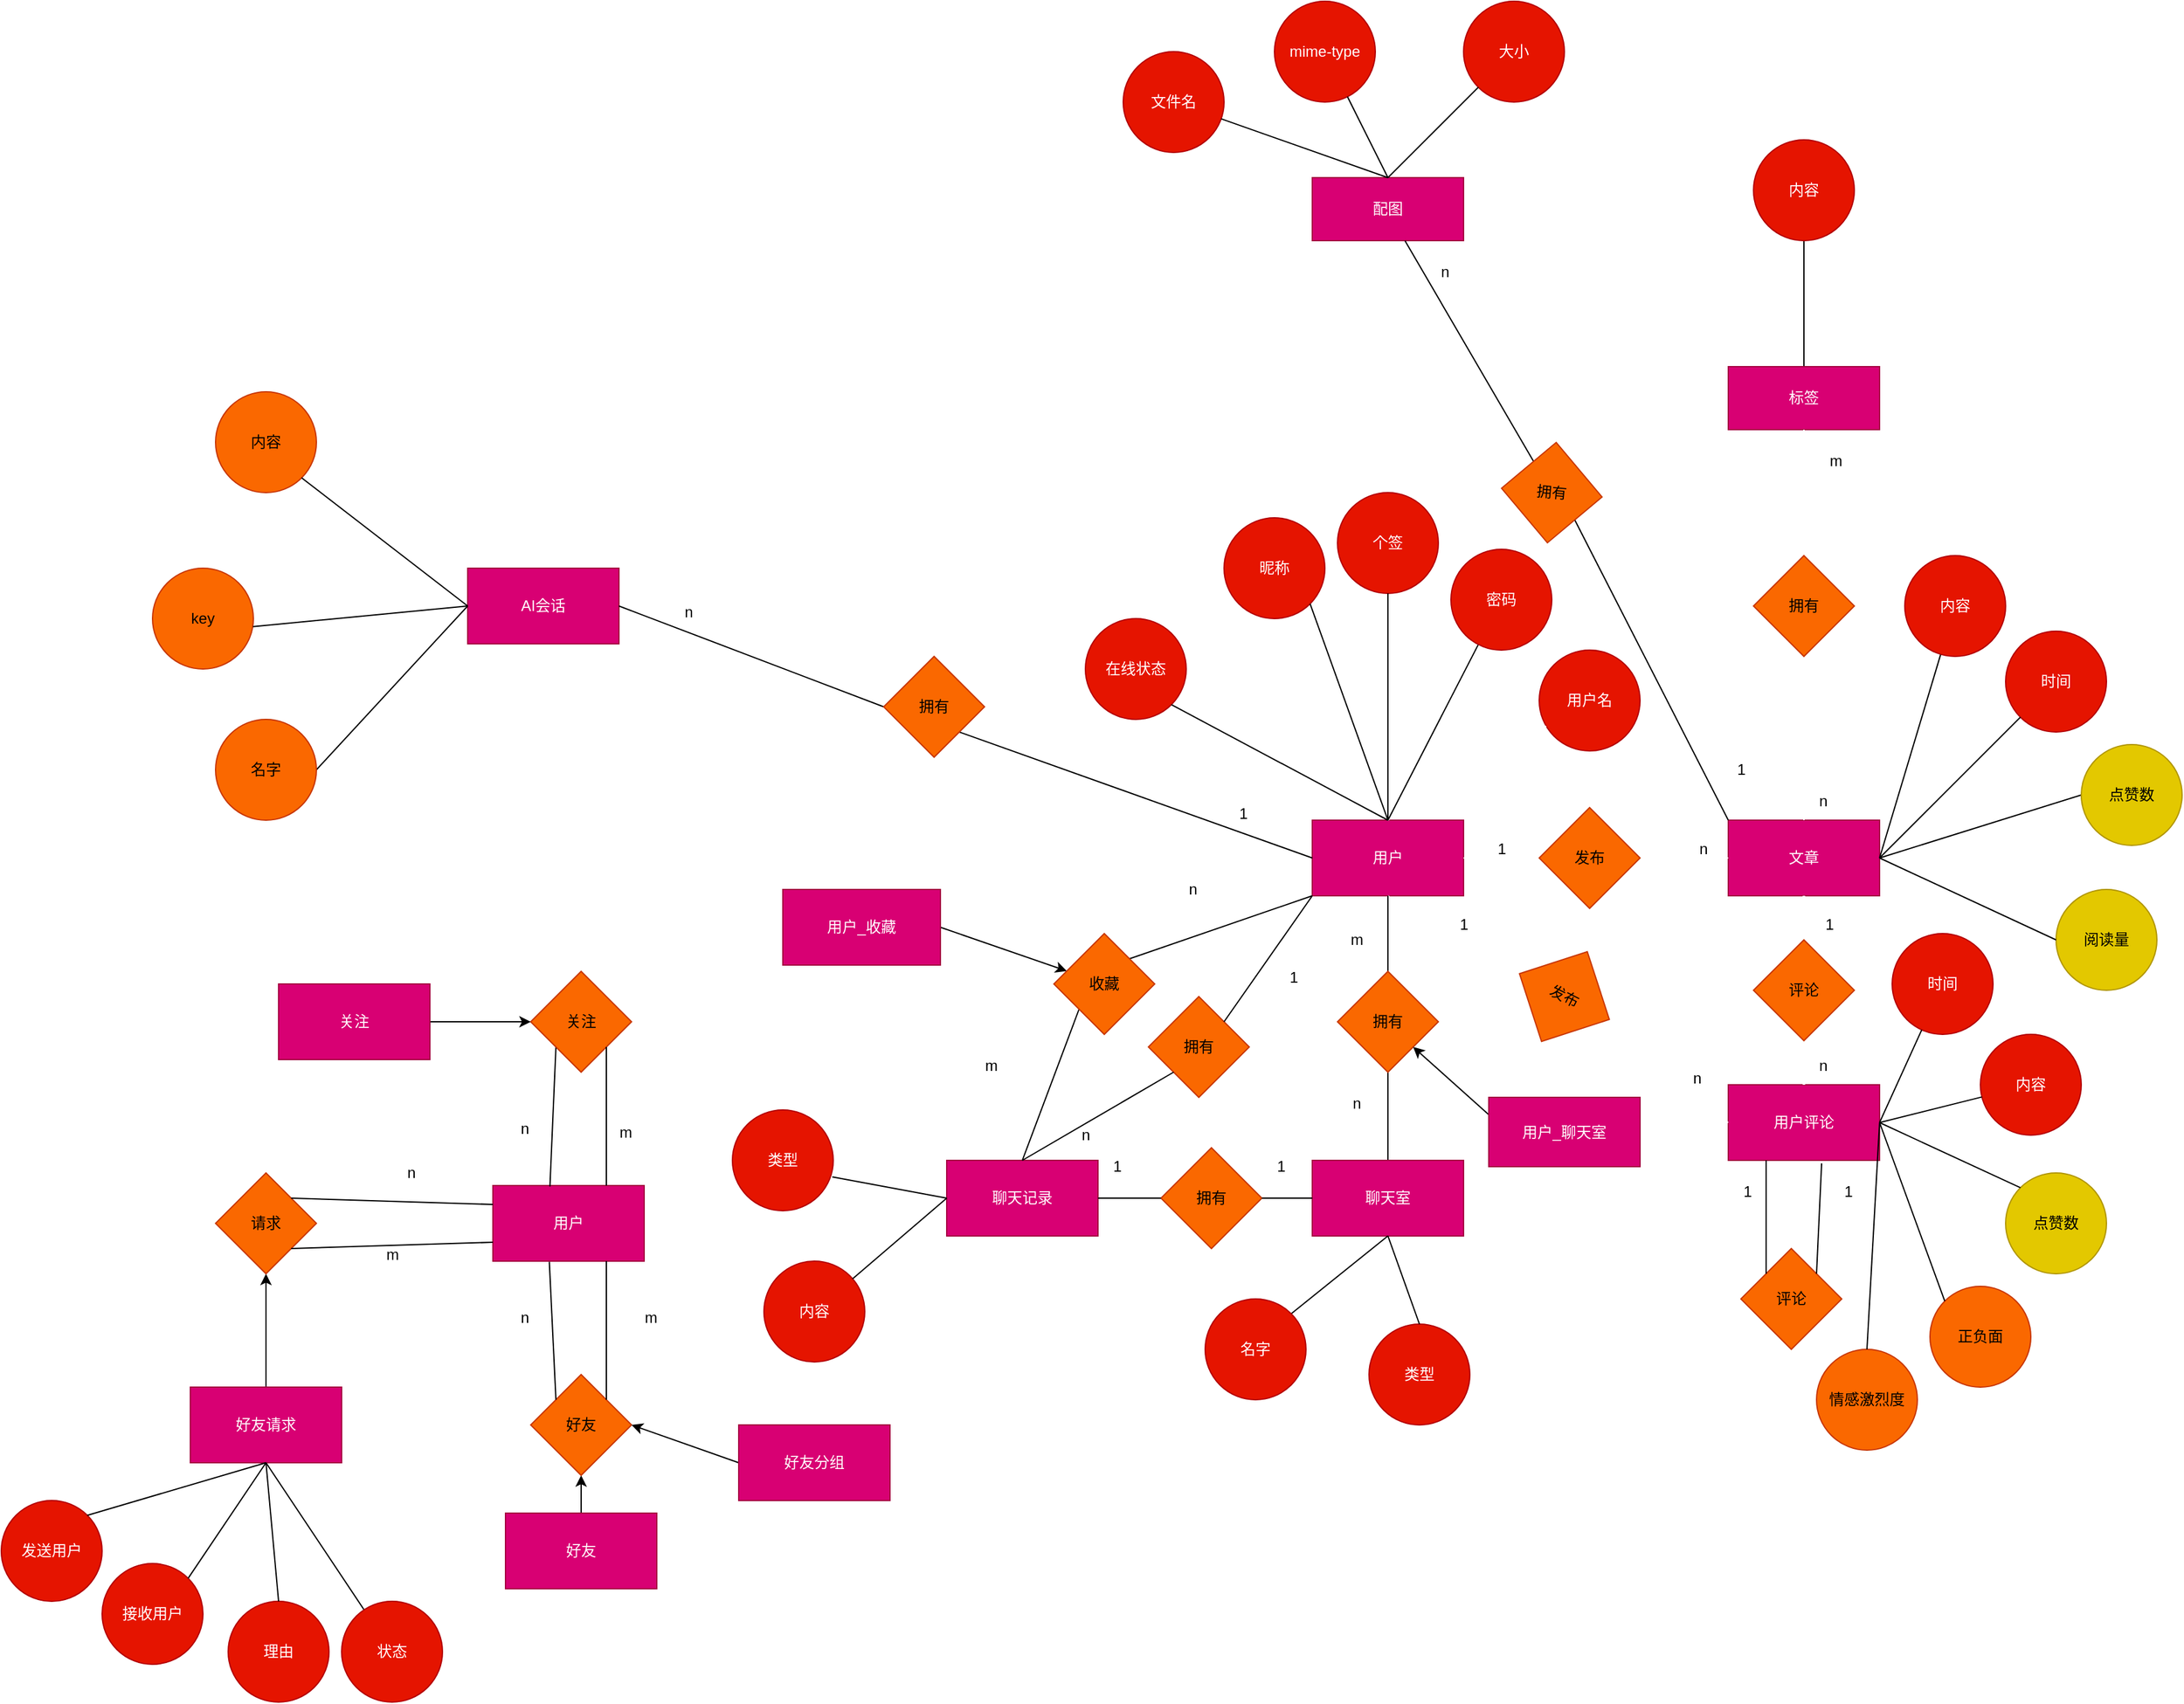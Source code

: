 <mxfile>
    <diagram id="R2lEEEUBdFMjLlhIrx00" name="Page-1">
        <mxGraphModel dx="3096" dy="2336" grid="1" gridSize="10" guides="1" tooltips="1" connect="1" arrows="0" fold="1" page="1" pageScale="1" pageWidth="850" pageHeight="1100" background="none" math="0" shadow="0" extFonts="Permanent Marker^https://fonts.googleapis.com/css?family=Permanent+Marker">
            <root>
                <mxCell id="0"/>
                <mxCell id="1" parent="0"/>
                <mxCell id="DeaLxXlCog-NYYRVNvKE-16" value="用户" style="rounded=0;whiteSpace=wrap;html=1;fillColor=#d80073;fontColor=#ffffff;strokeColor=#A50040;" parent="1" vertex="1">
                    <mxGeometry x="140" y="170" width="120" height="60" as="geometry"/>
                </mxCell>
                <mxCell id="DeaLxXlCog-NYYRVNvKE-17" value="文章" style="rounded=0;whiteSpace=wrap;html=1;fillColor=#d80073;fontColor=#ffffff;strokeColor=#A50040;" parent="1" vertex="1">
                    <mxGeometry x="470" y="170" width="120" height="60" as="geometry"/>
                </mxCell>
                <mxCell id="DeaLxXlCog-NYYRVNvKE-18" value="用户评论" style="rounded=0;whiteSpace=wrap;html=1;fillColor=#d80073;fontColor=#ffffff;strokeColor=#A50040;" parent="1" vertex="1">
                    <mxGeometry x="470" y="380" width="120" height="60" as="geometry"/>
                </mxCell>
                <mxCell id="DeaLxXlCog-NYYRVNvKE-57" value="" style="edgeStyle=orthogonalEdgeStyle;rounded=0;orthogonalLoop=1;jettySize=auto;html=1;endArrow=none;endFill=0;" parent="1" source="DeaLxXlCog-NYYRVNvKE-19" target="DeaLxXlCog-NYYRVNvKE-56" edge="1">
                    <mxGeometry relative="1" as="geometry"/>
                </mxCell>
                <mxCell id="DeaLxXlCog-NYYRVNvKE-19" value="标签" style="rounded=0;whiteSpace=wrap;html=1;fillColor=#d80073;fontColor=#ffffff;strokeColor=#A50040;" parent="1" vertex="1">
                    <mxGeometry x="470" y="-190" width="120" height="50" as="geometry"/>
                </mxCell>
                <mxCell id="DeaLxXlCog-NYYRVNvKE-20" value="" style="endArrow=none;html=1;rounded=0;exitX=1;exitY=0.5;exitDx=0;exitDy=0;strokeColor=#FFFFFF;entryX=0;entryY=0.5;entryDx=0;entryDy=0;fillColor=#f5f5f5;" parent="1" source="DeaLxXlCog-NYYRVNvKE-16" target="DeaLxXlCog-NYYRVNvKE-17" edge="1">
                    <mxGeometry width="50" height="50" relative="1" as="geometry">
                        <mxPoint x="400" y="240" as="sourcePoint"/>
                        <mxPoint x="460" y="200" as="targetPoint"/>
                    </mxGeometry>
                </mxCell>
                <mxCell id="DeaLxXlCog-NYYRVNvKE-21" value="发布" style="rhombus;whiteSpace=wrap;html=1;fillColor=#fa6800;strokeColor=#C73500;fontColor=#000000;" parent="1" vertex="1">
                    <mxGeometry x="320" y="160" width="80" height="80" as="geometry"/>
                </mxCell>
                <mxCell id="DeaLxXlCog-NYYRVNvKE-22" value="" style="endArrow=none;html=1;rounded=0;entryX=0;entryY=0.5;entryDx=0;entryDy=0;exitX=0.5;exitY=1;exitDx=0;exitDy=0;fillColor=#f5f5f5;strokeColor=#FFFFFF;" parent="1" source="DeaLxXlCog-NYYRVNvKE-16" target="DeaLxXlCog-NYYRVNvKE-18" edge="1">
                    <mxGeometry width="50" height="50" relative="1" as="geometry">
                        <mxPoint x="210" y="240" as="sourcePoint"/>
                        <mxPoint x="450" y="190" as="targetPoint"/>
                        <Array as="points"/>
                    </mxGeometry>
                </mxCell>
                <mxCell id="DeaLxXlCog-NYYRVNvKE-23" value="发布" style="rhombus;whiteSpace=wrap;html=1;direction=south;rotation=27;fillColor=#fa6800;fontColor=#000000;strokeColor=#C73500;" parent="1" vertex="1">
                    <mxGeometry x="300" y="270" width="80" height="80" as="geometry"/>
                </mxCell>
                <mxCell id="DeaLxXlCog-NYYRVNvKE-24" value="" style="endArrow=none;html=1;strokeWidth=2;rounded=0;entryX=0.5;entryY=1;entryDx=0;entryDy=0;exitX=0.5;exitY=0;exitDx=0;exitDy=0;fillColor=#6a00ff;strokeColor=#FFFFFF;" parent="1" source="DeaLxXlCog-NYYRVNvKE-26" target="DeaLxXlCog-NYYRVNvKE-17" edge="1">
                    <mxGeometry width="50" height="50" relative="1" as="geometry">
                        <mxPoint x="400" y="240" as="sourcePoint"/>
                        <mxPoint x="450" y="190" as="targetPoint"/>
                    </mxGeometry>
                </mxCell>
                <mxCell id="DeaLxXlCog-NYYRVNvKE-25" value="" style="endArrow=none;html=1;strokeWidth=2;rounded=0;entryX=0.5;entryY=1;entryDx=0;entryDy=0;exitX=0.5;exitY=0;exitDx=0;exitDy=0;fillColor=#6a00ff;strokeColor=#FFFFFF;" parent="1" source="DeaLxXlCog-NYYRVNvKE-18" target="DeaLxXlCog-NYYRVNvKE-26" edge="1">
                    <mxGeometry width="50" height="50" relative="1" as="geometry">
                        <mxPoint x="530" y="370" as="sourcePoint"/>
                        <mxPoint x="530" y="230" as="targetPoint"/>
                    </mxGeometry>
                </mxCell>
                <mxCell id="DeaLxXlCog-NYYRVNvKE-26" value="评论" style="rhombus;whiteSpace=wrap;html=1;fillColor=#fa6800;fontColor=#000000;strokeColor=#C73500;" parent="1" vertex="1">
                    <mxGeometry x="490" y="265" width="80" height="80" as="geometry"/>
                </mxCell>
                <mxCell id="DeaLxXlCog-NYYRVNvKE-27" value="" style="endArrow=none;html=1;rounded=0;entryX=0.5;entryY=1;entryDx=0;entryDy=0;exitX=0.5;exitY=0;exitDx=0;exitDy=0;fillColor=#6a00ff;strokeColor=#FFFFFF;startArrow=none;" parent="1" source="DeaLxXlCog-NYYRVNvKE-29" target="DeaLxXlCog-NYYRVNvKE-19" edge="1">
                    <mxGeometry width="50" height="50" relative="1" as="geometry">
                        <mxPoint x="400" y="240" as="sourcePoint"/>
                        <mxPoint x="450" y="190" as="targetPoint"/>
                    </mxGeometry>
                </mxCell>
                <mxCell id="DeaLxXlCog-NYYRVNvKE-30" value="用户名" style="ellipse;whiteSpace=wrap;html=1;rounded=0;fillColor=#e51400;fontColor=#ffffff;strokeColor=#B20000;" parent="1" vertex="1">
                    <mxGeometry x="320" y="35" width="80" height="80" as="geometry"/>
                </mxCell>
                <mxCell id="DeaLxXlCog-NYYRVNvKE-34" value="" style="endArrow=none;html=1;rounded=0;fillColor=#b1ddf0;strokeColor=#FFFFFF;exitX=0.5;exitY=0;exitDx=0;exitDy=0;" parent="1" source="DeaLxXlCog-NYYRVNvKE-16" target="DeaLxXlCog-NYYRVNvKE-30" edge="1">
                    <mxGeometry width="50" height="50" relative="1" as="geometry">
                        <mxPoint x="400" y="210" as="sourcePoint"/>
                        <mxPoint x="450" y="160" as="targetPoint"/>
                    </mxGeometry>
                </mxCell>
                <mxCell id="DeaLxXlCog-NYYRVNvKE-35" value="" style="endArrow=none;html=1;rounded=0;" parent="1" target="DeaLxXlCog-NYYRVNvKE-36" edge="1">
                    <mxGeometry width="50" height="50" relative="1" as="geometry">
                        <mxPoint x="200" y="170" as="sourcePoint"/>
                        <mxPoint x="50" y="180" as="targetPoint"/>
                    </mxGeometry>
                </mxCell>
                <mxCell id="DeaLxXlCog-NYYRVNvKE-36" value="密码" style="ellipse;whiteSpace=wrap;html=1;fillColor=#e51400;fontColor=#ffffff;strokeColor=#B20000;" parent="1" vertex="1">
                    <mxGeometry x="250" y="-45" width="80" height="80" as="geometry"/>
                </mxCell>
                <mxCell id="DeaLxXlCog-NYYRVNvKE-37" value="1" style="text;html=1;align=center;verticalAlign=middle;resizable=0;points=[];autosize=1;strokeColor=none;fillColor=none;" parent="1" vertex="1">
                    <mxGeometry x="275" y="178" width="30" height="30" as="geometry"/>
                </mxCell>
                <mxCell id="DeaLxXlCog-NYYRVNvKE-38" value="n" style="text;html=1;align=center;verticalAlign=middle;resizable=0;points=[];autosize=1;strokeColor=none;fillColor=none;" parent="1" vertex="1">
                    <mxGeometry x="435" y="178" width="30" height="30" as="geometry"/>
                </mxCell>
                <mxCell id="DeaLxXlCog-NYYRVNvKE-39" value="1" style="text;html=1;align=center;verticalAlign=middle;resizable=0;points=[];autosize=1;strokeColor=none;fillColor=none;" parent="1" vertex="1">
                    <mxGeometry x="245" y="238" width="30" height="30" as="geometry"/>
                </mxCell>
                <mxCell id="DeaLxXlCog-NYYRVNvKE-40" value="n" style="text;html=1;align=center;verticalAlign=middle;resizable=0;points=[];autosize=1;strokeColor=none;fillColor=none;" parent="1" vertex="1">
                    <mxGeometry x="430" y="360" width="30" height="30" as="geometry"/>
                </mxCell>
                <mxCell id="DeaLxXlCog-NYYRVNvKE-42" value="n" style="text;html=1;align=center;verticalAlign=middle;resizable=0;points=[];autosize=1;strokeColor=none;fillColor=none;" parent="1" vertex="1">
                    <mxGeometry x="530" y="140" width="30" height="30" as="geometry"/>
                </mxCell>
                <mxCell id="DeaLxXlCog-NYYRVNvKE-43" value="m" style="text;html=1;align=center;verticalAlign=middle;resizable=0;points=[];autosize=1;strokeColor=none;fillColor=none;" parent="1" vertex="1">
                    <mxGeometry x="540" y="-130" width="30" height="30" as="geometry"/>
                </mxCell>
                <mxCell id="DeaLxXlCog-NYYRVNvKE-44" value="1" style="text;html=1;align=center;verticalAlign=middle;resizable=0;points=[];autosize=1;strokeColor=none;fillColor=none;" parent="1" vertex="1">
                    <mxGeometry x="535" y="238" width="30" height="30" as="geometry"/>
                </mxCell>
                <mxCell id="DeaLxXlCog-NYYRVNvKE-45" value="n" style="text;html=1;align=center;verticalAlign=middle;resizable=0;points=[];autosize=1;strokeColor=none;fillColor=none;" parent="1" vertex="1">
                    <mxGeometry x="530" y="350" width="30" height="30" as="geometry"/>
                </mxCell>
                <mxCell id="DeaLxXlCog-NYYRVNvKE-46" value="时间" style="ellipse;whiteSpace=wrap;html=1;fillColor=#e51400;strokeColor=#B20000;fontColor=#ffffff;rounded=0;" parent="1" vertex="1">
                    <mxGeometry x="600" y="260" width="80" height="80" as="geometry"/>
                </mxCell>
                <mxCell id="DeaLxXlCog-NYYRVNvKE-48" value="内容" style="ellipse;whiteSpace=wrap;html=1;fillColor=#e51400;strokeColor=#B20000;fontColor=#ffffff;rounded=0;" parent="1" vertex="1">
                    <mxGeometry x="670" y="340" width="80" height="80" as="geometry"/>
                </mxCell>
                <mxCell id="DeaLxXlCog-NYYRVNvKE-50" value="时间" style="ellipse;whiteSpace=wrap;html=1;fillColor=#e51400;strokeColor=#B20000;fontColor=#ffffff;rounded=0;" parent="1" vertex="1">
                    <mxGeometry x="690" y="20" width="80" height="80" as="geometry"/>
                </mxCell>
                <mxCell id="DeaLxXlCog-NYYRVNvKE-54" value="" style="endArrow=none;html=1;rounded=0;" parent="1" target="DeaLxXlCog-NYYRVNvKE-55" edge="1">
                    <mxGeometry width="50" height="50" relative="1" as="geometry">
                        <mxPoint x="590" y="200" as="sourcePoint"/>
                        <mxPoint x="660" y="120" as="targetPoint"/>
                    </mxGeometry>
                </mxCell>
                <mxCell id="DeaLxXlCog-NYYRVNvKE-55" value="内容" style="ellipse;whiteSpace=wrap;html=1;fillColor=#e51400;fontColor=#ffffff;strokeColor=#B20000;" parent="1" vertex="1">
                    <mxGeometry x="610" y="-40" width="80" height="80" as="geometry"/>
                </mxCell>
                <mxCell id="DeaLxXlCog-NYYRVNvKE-56" value="内容" style="ellipse;whiteSpace=wrap;html=1;fillColor=#e51400;strokeColor=#B20000;fontColor=#ffffff;rounded=0;" parent="1" vertex="1">
                    <mxGeometry x="490" y="-370" width="80" height="80" as="geometry"/>
                </mxCell>
                <mxCell id="DeaLxXlCog-NYYRVNvKE-58" value="" style="endArrow=none;html=1;rounded=0;exitX=1;exitY=0.5;exitDx=0;exitDy=0;entryX=0;entryY=1;entryDx=0;entryDy=0;" parent="1" source="DeaLxXlCog-NYYRVNvKE-17" target="DeaLxXlCog-NYYRVNvKE-50" edge="1">
                    <mxGeometry width="50" height="50" relative="1" as="geometry">
                        <mxPoint x="600" y="180" as="sourcePoint"/>
                        <mxPoint x="670" y="130" as="targetPoint"/>
                    </mxGeometry>
                </mxCell>
                <mxCell id="DeaLxXlCog-NYYRVNvKE-59" value="" style="endArrow=none;html=1;rounded=0;exitX=1;exitY=0.5;exitDx=0;exitDy=0;" parent="1" source="DeaLxXlCog-NYYRVNvKE-18" target="DeaLxXlCog-NYYRVNvKE-46" edge="1">
                    <mxGeometry width="50" height="50" relative="1" as="geometry">
                        <mxPoint x="600" y="210" as="sourcePoint"/>
                        <mxPoint x="700" y="210" as="targetPoint"/>
                    </mxGeometry>
                </mxCell>
                <mxCell id="DeaLxXlCog-NYYRVNvKE-60" value="" style="endArrow=none;html=1;rounded=0;exitX=1;exitY=0.5;exitDx=0;exitDy=0;" parent="1" source="DeaLxXlCog-NYYRVNvKE-18" target="DeaLxXlCog-NYYRVNvKE-48" edge="1">
                    <mxGeometry width="50" height="50" relative="1" as="geometry">
                        <mxPoint x="590" y="400" as="sourcePoint"/>
                        <mxPoint x="700" y="410" as="targetPoint"/>
                    </mxGeometry>
                </mxCell>
                <mxCell id="5" value="1" style="text;html=1;align=center;verticalAlign=middle;resizable=0;points=[];autosize=1;strokeColor=none;fillColor=none;" parent="1" vertex="1">
                    <mxGeometry x="550" y="450" width="30" height="30" as="geometry"/>
                </mxCell>
                <mxCell id="6" value="1" style="text;html=1;align=center;verticalAlign=middle;resizable=0;points=[];autosize=1;strokeColor=none;fillColor=none;" parent="1" vertex="1">
                    <mxGeometry x="470" y="450" width="30" height="30" as="geometry"/>
                </mxCell>
                <mxCell id="8" value="评论" style="rhombus;whiteSpace=wrap;html=1;fillColor=#fa6800;fontColor=#000000;strokeColor=#C73500;" parent="1" vertex="1">
                    <mxGeometry x="480" y="510" width="80" height="80" as="geometry"/>
                </mxCell>
                <mxCell id="10" value="" style="endArrow=none;html=1;exitX=0;exitY=0;exitDx=0;exitDy=0;entryX=0.25;entryY=1;entryDx=0;entryDy=0;" parent="1" source="8" target="DeaLxXlCog-NYYRVNvKE-18" edge="1">
                    <mxGeometry width="50" height="50" relative="1" as="geometry">
                        <mxPoint x="490" y="530" as="sourcePoint"/>
                        <mxPoint x="500" y="420" as="targetPoint"/>
                    </mxGeometry>
                </mxCell>
                <mxCell id="11" value="" style="endArrow=none;html=1;entryX=0.617;entryY=1.04;entryDx=0;entryDy=0;entryPerimeter=0;exitX=1;exitY=0;exitDx=0;exitDy=0;" parent="1" source="8" target="DeaLxXlCog-NYYRVNvKE-18" edge="1">
                    <mxGeometry width="50" height="50" relative="1" as="geometry">
                        <mxPoint x="490" y="530" as="sourcePoint"/>
                        <mxPoint x="540" y="480" as="targetPoint"/>
                    </mxGeometry>
                </mxCell>
                <mxCell id="13" value="" style="endArrow=none;html=1;exitX=0.5;exitY=1;exitDx=0;exitDy=0;entryX=0.5;entryY=0;entryDx=0;entryDy=0;startArrow=none;" parent="1" source="17" target="103" edge="1">
                    <mxGeometry width="50" height="50" relative="1" as="geometry">
                        <mxPoint x="260" y="330" as="sourcePoint"/>
                        <mxPoint x="200" y="370" as="targetPoint"/>
                    </mxGeometry>
                </mxCell>
                <mxCell id="18" value="m" style="text;html=1;align=center;verticalAlign=middle;resizable=0;points=[];autosize=1;strokeColor=none;fillColor=none;" parent="1" vertex="1">
                    <mxGeometry x="160" y="250" width="30" height="30" as="geometry"/>
                </mxCell>
                <mxCell id="19" value="n" style="text;html=1;align=center;verticalAlign=middle;resizable=0;points=[];autosize=1;strokeColor=none;fillColor=none;" parent="1" vertex="1">
                    <mxGeometry x="160" y="380" width="30" height="30" as="geometry"/>
                </mxCell>
                <mxCell id="23" value="配图" style="whiteSpace=wrap;html=1;fillColor=#d80073;fontColor=#ffffff;strokeColor=#A50040;" parent="1" vertex="1">
                    <mxGeometry x="140" y="-340" width="120" height="50" as="geometry"/>
                </mxCell>
                <mxCell id="24" value="" style="endArrow=none;html=1;entryX=0;entryY=0;entryDx=0;entryDy=0;exitX=1;exitY=1;exitDx=0;exitDy=0;startArrow=none;" parent="1" source="25" target="DeaLxXlCog-NYYRVNvKE-17" edge="1">
                    <mxGeometry width="50" height="50" relative="1" as="geometry">
                        <mxPoint x="390" y="170" as="sourcePoint"/>
                        <mxPoint x="440" y="120" as="targetPoint"/>
                    </mxGeometry>
                </mxCell>
                <mxCell id="27" value="1" style="text;html=1;align=center;verticalAlign=middle;resizable=0;points=[];autosize=1;strokeColor=none;fillColor=none;" parent="1" vertex="1">
                    <mxGeometry x="465" y="115" width="30" height="30" as="geometry"/>
                </mxCell>
                <mxCell id="28" value="n" style="text;html=1;align=center;verticalAlign=middle;resizable=0;points=[];autosize=1;strokeColor=none;fillColor=none;rotation=0;" parent="1" vertex="1">
                    <mxGeometry x="230" y="-280" width="30" height="30" as="geometry"/>
                </mxCell>
                <mxCell id="29" value="文件名" style="ellipse;whiteSpace=wrap;html=1;aspect=fixed;fillColor=#e51400;fontColor=#ffffff;strokeColor=#B20000;" parent="1" vertex="1">
                    <mxGeometry x="-10" y="-440" width="80" height="80" as="geometry"/>
                </mxCell>
                <mxCell id="30" value="mime-type" style="ellipse;whiteSpace=wrap;html=1;aspect=fixed;fillColor=#e51400;fontColor=#ffffff;strokeColor=#B20000;" parent="1" vertex="1">
                    <mxGeometry x="110" y="-480" width="80" height="80" as="geometry"/>
                </mxCell>
                <mxCell id="31" value="大小" style="ellipse;whiteSpace=wrap;html=1;aspect=fixed;fillColor=#e51400;fontColor=#ffffff;strokeColor=#B20000;" parent="1" vertex="1">
                    <mxGeometry x="260" y="-480" width="80" height="80" as="geometry"/>
                </mxCell>
                <mxCell id="32" value="" style="endArrow=none;html=1;entryX=0.5;entryY=0;entryDx=0;entryDy=0;" parent="1" source="30" target="23" edge="1">
                    <mxGeometry width="50" height="50" relative="1" as="geometry">
                        <mxPoint x="140" y="20" as="sourcePoint"/>
                        <mxPoint x="190" y="-60" as="targetPoint"/>
                    </mxGeometry>
                </mxCell>
                <mxCell id="33" value="" style="endArrow=none;html=1;entryX=0.5;entryY=0;entryDx=0;entryDy=0;" parent="1" source="29" target="23" edge="1">
                    <mxGeometry width="50" height="50" relative="1" as="geometry">
                        <mxPoint x="189.522" y="-121.15" as="sourcePoint"/>
                        <mxPoint x="200" y="-50" as="targetPoint"/>
                    </mxGeometry>
                </mxCell>
                <mxCell id="34" value="" style="endArrow=none;html=1;entryX=0.5;entryY=0;entryDx=0;entryDy=0;exitX=0;exitY=1;exitDx=0;exitDy=0;" parent="1" source="31" target="23" edge="1">
                    <mxGeometry width="50" height="50" relative="1" as="geometry">
                        <mxPoint x="220" y="-110" as="sourcePoint"/>
                        <mxPoint x="220" y="-30" as="targetPoint"/>
                    </mxGeometry>
                </mxCell>
                <mxCell id="35" value="点赞数" style="ellipse;whiteSpace=wrap;html=1;fillColor=#e3c800;strokeColor=#B09500;fontColor=#000000;rounded=0;" parent="1" vertex="1">
                    <mxGeometry x="690" y="450" width="80" height="80" as="geometry"/>
                </mxCell>
                <mxCell id="36" value="" style="endArrow=none;html=1;rounded=0;entryX=0;entryY=0;entryDx=0;entryDy=0;exitX=1;exitY=0.5;exitDx=0;exitDy=0;" parent="1" source="DeaLxXlCog-NYYRVNvKE-18" target="35" edge="1">
                    <mxGeometry width="50" height="50" relative="1" as="geometry">
                        <mxPoint x="590" y="400" as="sourcePoint"/>
                        <mxPoint x="670.652" y="422.807" as="targetPoint"/>
                    </mxGeometry>
                </mxCell>
                <mxCell id="38" value="AI会话" style="rounded=0;whiteSpace=wrap;html=1;fillColor=#d80073;fontColor=#ffffff;strokeColor=#A50040;" parent="1" vertex="1">
                    <mxGeometry x="-530" y="-30" width="120" height="60" as="geometry"/>
                </mxCell>
                <mxCell id="39" value="" style="endArrow=none;html=1;exitX=1;exitY=1;exitDx=0;exitDy=0;entryX=0;entryY=0.5;entryDx=0;entryDy=0;startArrow=none;" parent="1" source="40" target="DeaLxXlCog-NYYRVNvKE-16" edge="1">
                    <mxGeometry width="50" height="50" relative="1" as="geometry">
                        <mxPoint x="-30" y="200" as="sourcePoint"/>
                        <mxPoint x="20" y="150" as="targetPoint"/>
                    </mxGeometry>
                </mxCell>
                <mxCell id="41" value="1" style="text;html=1;align=center;verticalAlign=middle;resizable=0;points=[];autosize=1;strokeColor=none;fillColor=none;" parent="1" vertex="1">
                    <mxGeometry x="70" y="150" width="30" height="30" as="geometry"/>
                </mxCell>
                <mxCell id="42" value="n" style="text;html=1;align=center;verticalAlign=middle;resizable=0;points=[];autosize=1;strokeColor=none;fillColor=none;" parent="1" vertex="1">
                    <mxGeometry x="-370" y="-10" width="30" height="30" as="geometry"/>
                </mxCell>
                <mxCell id="49" value="" style="endArrow=none;html=1;entryX=0;entryY=0.5;entryDx=0;entryDy=0;exitX=1;exitY=0.5;exitDx=0;exitDy=0;" parent="1" source="50" target="38" edge="1">
                    <mxGeometry width="50" height="50" relative="1" as="geometry">
                        <mxPoint x="-300" y="200" as="sourcePoint"/>
                        <mxPoint x="-220" y="210" as="targetPoint"/>
                    </mxGeometry>
                </mxCell>
                <mxCell id="50" value="名字" style="ellipse;whiteSpace=wrap;html=1;aspect=fixed;fillColor=#fa6800;fontColor=#000000;strokeColor=#C73500;" parent="1" vertex="1">
                    <mxGeometry x="-730" y="90" width="80" height="80" as="geometry"/>
                </mxCell>
                <mxCell id="63" value="情感激烈度" style="ellipse;whiteSpace=wrap;html=1;aspect=fixed;fillColor=#fa6800;fontColor=#000000;strokeColor=#C73500;" parent="1" vertex="1">
                    <mxGeometry x="540" y="590" width="80" height="80" as="geometry"/>
                </mxCell>
                <mxCell id="64" value="" style="endArrow=none;html=1;exitX=1;exitY=0.5;exitDx=0;exitDy=0;entryX=0.5;entryY=0;entryDx=0;entryDy=0;" parent="1" source="DeaLxXlCog-NYYRVNvKE-18" target="63" edge="1">
                    <mxGeometry width="50" height="50" relative="1" as="geometry">
                        <mxPoint x="180" y="440" as="sourcePoint"/>
                        <mxPoint x="190" y="490" as="targetPoint"/>
                    </mxGeometry>
                </mxCell>
                <mxCell id="65" value="正负面" style="ellipse;whiteSpace=wrap;html=1;aspect=fixed;fillColor=#fa6800;fontColor=#000000;strokeColor=#C73500;" parent="1" vertex="1">
                    <mxGeometry x="630" y="540" width="80" height="80" as="geometry"/>
                </mxCell>
                <mxCell id="66" value="" style="endArrow=none;html=1;exitX=1;exitY=0.5;exitDx=0;exitDy=0;entryX=0;entryY=0;entryDx=0;entryDy=0;" parent="1" source="DeaLxXlCog-NYYRVNvKE-18" target="65" edge="1">
                    <mxGeometry width="50" height="50" relative="1" as="geometry">
                        <mxPoint x="360" y="630" as="sourcePoint"/>
                        <mxPoint x="318.284" y="681.716" as="targetPoint"/>
                    </mxGeometry>
                </mxCell>
                <mxCell id="75" value="" style="endArrow=none;html=1;rounded=0;exitX=1;exitY=0.5;exitDx=0;exitDy=0;entryX=0;entryY=0.5;entryDx=0;entryDy=0;" parent="1" source="DeaLxXlCog-NYYRVNvKE-17" target="76" edge="1">
                    <mxGeometry width="50" height="50" relative="1" as="geometry">
                        <mxPoint x="600" y="210" as="sourcePoint"/>
                        <mxPoint x="660" y="270" as="targetPoint"/>
                    </mxGeometry>
                </mxCell>
                <mxCell id="76" value="点赞数" style="ellipse;whiteSpace=wrap;html=1;fillColor=#e3c800;strokeColor=#B09500;fontColor=#000000;rounded=0;" parent="1" vertex="1">
                    <mxGeometry x="750" y="110" width="80" height="80" as="geometry"/>
                </mxCell>
                <mxCell id="77" value="阅读量" style="ellipse;whiteSpace=wrap;html=1;fillColor=#e3c800;strokeColor=#B09500;fontColor=#000000;rounded=0;" parent="1" vertex="1">
                    <mxGeometry x="730" y="225" width="80" height="80" as="geometry"/>
                </mxCell>
                <mxCell id="78" value="" style="endArrow=none;html=1;rounded=0;entryX=0;entryY=0.5;entryDx=0;entryDy=0;" parent="1" target="77" edge="1">
                    <mxGeometry width="50" height="50" relative="1" as="geometry">
                        <mxPoint x="590" y="200" as="sourcePoint"/>
                        <mxPoint x="760" y="203" as="targetPoint"/>
                    </mxGeometry>
                </mxCell>
                <mxCell id="80" value="个签" style="ellipse;whiteSpace=wrap;html=1;fillColor=#e51400;fontColor=#ffffff;strokeColor=#B20000;" parent="1" vertex="1">
                    <mxGeometry x="160" y="-90" width="80" height="80" as="geometry"/>
                </mxCell>
                <mxCell id="81" value="" style="endArrow=none;html=1;rounded=0;exitX=0.5;exitY=0;exitDx=0;exitDy=0;" parent="1" source="DeaLxXlCog-NYYRVNvKE-16" target="80" edge="1">
                    <mxGeometry width="50" height="50" relative="1" as="geometry">
                        <mxPoint x="190" y="170" as="sourcePoint"/>
                        <mxPoint x="167.889" y="95.777" as="targetPoint"/>
                    </mxGeometry>
                </mxCell>
                <mxCell id="90" value="key" style="ellipse;whiteSpace=wrap;html=1;aspect=fixed;fillColor=#fa6800;fontColor=#000000;strokeColor=#C73500;" parent="1" vertex="1">
                    <mxGeometry x="-780" y="-30" width="80" height="80" as="geometry"/>
                </mxCell>
                <mxCell id="91" value="" style="endArrow=none;html=1;exitX=0;exitY=0.5;exitDx=0;exitDy=0;entryX=0.996;entryY=0.58;entryDx=0;entryDy=0;entryPerimeter=0;" parent="1" source="38" target="90" edge="1">
                    <mxGeometry width="50" height="50" relative="1" as="geometry">
                        <mxPoint x="-120" y="280" as="sourcePoint"/>
                        <mxPoint x="-70" y="230" as="targetPoint"/>
                    </mxGeometry>
                </mxCell>
                <mxCell id="92" value="内容" style="ellipse;whiteSpace=wrap;html=1;aspect=fixed;fillColor=#fa6800;fontColor=#000000;strokeColor=#C73500;" parent="1" vertex="1">
                    <mxGeometry x="-730" y="-170" width="80" height="80" as="geometry"/>
                </mxCell>
                <mxCell id="93" value="" style="endArrow=none;html=1;entryX=1;entryY=1;entryDx=0;entryDy=0;exitX=0;exitY=0.5;exitDx=0;exitDy=0;" parent="1" source="38" target="92" edge="1">
                    <mxGeometry width="50" height="50" relative="1" as="geometry">
                        <mxPoint x="-230" y="200" as="sourcePoint"/>
                        <mxPoint x="-311.716" y="148.284" as="targetPoint"/>
                    </mxGeometry>
                </mxCell>
                <mxCell id="190" style="edgeStyle=none;html=1;exitX=0.5;exitY=0;exitDx=0;exitDy=0;entryX=0.5;entryY=1;entryDx=0;entryDy=0;" parent="1" source="102" target="185" edge="1">
                    <mxGeometry relative="1" as="geometry"/>
                </mxCell>
                <mxCell id="102" value="好友请求" style="whiteSpace=wrap;html=1;fillColor=#d80073;fontColor=#ffffff;strokeColor=#A50040;" parent="1" vertex="1">
                    <mxGeometry x="-750" y="620" width="120" height="60" as="geometry"/>
                </mxCell>
                <mxCell id="103" value="聊天室" style="whiteSpace=wrap;html=1;fillColor=#d80073;fontColor=#ffffff;strokeColor=#A50040;" parent="1" vertex="1">
                    <mxGeometry x="140" y="440" width="120" height="60" as="geometry"/>
                </mxCell>
                <mxCell id="105" value="" style="endArrow=none;html=1;exitX=0.5;exitY=1;exitDx=0;exitDy=0;entryX=0.5;entryY=0;entryDx=0;entryDy=0;" parent="1" source="DeaLxXlCog-NYYRVNvKE-16" target="17" edge="1">
                    <mxGeometry width="50" height="50" relative="1" as="geometry">
                        <mxPoint x="200" y="230" as="sourcePoint"/>
                        <mxPoint x="200" y="435" as="targetPoint"/>
                    </mxGeometry>
                </mxCell>
                <mxCell id="17" value="拥有" style="rhombus;whiteSpace=wrap;html=1;fillColor=#fa6800;fontColor=#000000;strokeColor=#C73500;" parent="1" vertex="1">
                    <mxGeometry x="160" y="290" width="80" height="80" as="geometry"/>
                </mxCell>
                <mxCell id="144" style="edgeStyle=none;html=1;exitX=0;exitY=0.25;exitDx=0;exitDy=0;entryX=1;entryY=1;entryDx=0;entryDy=0;" parent="1" source="107" target="17" edge="1">
                    <mxGeometry relative="1" as="geometry"/>
                </mxCell>
                <mxCell id="107" value="用户_聊天室" style="whiteSpace=wrap;html=1;fillColor=#d80073;fontColor=#ffffff;strokeColor=#A50040;" parent="1" vertex="1">
                    <mxGeometry x="280" y="390" width="120" height="55" as="geometry"/>
                </mxCell>
                <mxCell id="108" value="聊天记录" style="whiteSpace=wrap;html=1;fillColor=#d80073;fontColor=#ffffff;strokeColor=#A50040;" parent="1" vertex="1">
                    <mxGeometry x="-150" y="440" width="120" height="60" as="geometry"/>
                </mxCell>
                <mxCell id="143" style="edgeStyle=none;html=1;exitX=1;exitY=0.5;exitDx=0;exitDy=0;" parent="1" source="110" target="118" edge="1">
                    <mxGeometry relative="1" as="geometry"/>
                </mxCell>
                <mxCell id="110" value="用户_收藏" style="whiteSpace=wrap;html=1;fillColor=#d80073;fontColor=#ffffff;strokeColor=#A50040;" parent="1" vertex="1">
                    <mxGeometry x="-280" y="225" width="125" height="60" as="geometry"/>
                </mxCell>
                <mxCell id="111" value="拥有" style="rhombus;whiteSpace=wrap;html=1;fillColor=#fa6800;fontColor=#000000;strokeColor=#C73500;" parent="1" vertex="1">
                    <mxGeometry x="20" y="430" width="80" height="80" as="geometry"/>
                </mxCell>
                <mxCell id="112" value="" style="endArrow=none;html=1;exitX=1;exitY=0.5;exitDx=0;exitDy=0;entryX=0;entryY=0.5;entryDx=0;entryDy=0;" parent="1" source="111" target="103" edge="1">
                    <mxGeometry width="50" height="50" relative="1" as="geometry">
                        <mxPoint x="220" y="230" as="sourcePoint"/>
                        <mxPoint x="270" y="180" as="targetPoint"/>
                    </mxGeometry>
                </mxCell>
                <mxCell id="113" value="" style="endArrow=none;html=1;exitX=1;exitY=0.5;exitDx=0;exitDy=0;entryX=0;entryY=0.5;entryDx=0;entryDy=0;" parent="1" source="108" target="111" edge="1">
                    <mxGeometry width="50" height="50" relative="1" as="geometry">
                        <mxPoint x="110" y="480" as="sourcePoint"/>
                        <mxPoint x="150" y="475" as="targetPoint"/>
                    </mxGeometry>
                </mxCell>
                <mxCell id="115" value="1" style="text;html=1;align=center;verticalAlign=middle;resizable=0;points=[];autosize=1;strokeColor=none;fillColor=none;" parent="1" vertex="1">
                    <mxGeometry x="100" y="430" width="30" height="30" as="geometry"/>
                </mxCell>
                <mxCell id="116" value="1" style="text;html=1;align=center;verticalAlign=middle;resizable=0;points=[];autosize=1;strokeColor=none;fillColor=none;" parent="1" vertex="1">
                    <mxGeometry x="-30" y="430" width="30" height="30" as="geometry"/>
                </mxCell>
                <mxCell id="117" value="" style="endArrow=none;html=1;exitX=1;exitY=0;exitDx=0;exitDy=0;entryX=0;entryY=1;entryDx=0;entryDy=0;startArrow=none;" parent="1" source="118" target="DeaLxXlCog-NYYRVNvKE-16" edge="1">
                    <mxGeometry width="50" height="50" relative="1" as="geometry">
                        <mxPoint x="220" y="230" as="sourcePoint"/>
                        <mxPoint x="270" y="180" as="targetPoint"/>
                    </mxGeometry>
                </mxCell>
                <mxCell id="119" value="" style="endArrow=none;html=1;exitX=0.5;exitY=0;exitDx=0;exitDy=0;entryX=0;entryY=1;entryDx=0;entryDy=0;" parent="1" source="108" target="118" edge="1">
                    <mxGeometry width="50" height="50" relative="1" as="geometry">
                        <mxPoint x="-90" y="440" as="sourcePoint"/>
                        <mxPoint x="140" y="230" as="targetPoint"/>
                    </mxGeometry>
                </mxCell>
                <mxCell id="118" value="收藏" style="rhombus;whiteSpace=wrap;html=1;fillColor=#fa6800;fontColor=#000000;strokeColor=#C73500;" parent="1" vertex="1">
                    <mxGeometry x="-65" y="260" width="80" height="80" as="geometry"/>
                </mxCell>
                <mxCell id="120" value="n" style="text;html=1;align=center;verticalAlign=middle;resizable=0;points=[];autosize=1;strokeColor=none;fillColor=none;" parent="1" vertex="1">
                    <mxGeometry x="30" y="210" width="30" height="30" as="geometry"/>
                </mxCell>
                <mxCell id="121" value="m" style="text;html=1;align=center;verticalAlign=middle;resizable=0;points=[];autosize=1;strokeColor=none;fillColor=none;" parent="1" vertex="1">
                    <mxGeometry x="-130" y="350" width="30" height="30" as="geometry"/>
                </mxCell>
                <mxCell id="123" value="类型" style="ellipse;whiteSpace=wrap;html=1;fillColor=#e51400;fontColor=#ffffff;strokeColor=#B20000;" parent="1" vertex="1">
                    <mxGeometry x="-320" y="400" width="80" height="80" as="geometry"/>
                </mxCell>
                <mxCell id="125" value="昵称" style="ellipse;whiteSpace=wrap;html=1;fillColor=#e51400;fontColor=#ffffff;strokeColor=#B20000;" parent="1" vertex="1">
                    <mxGeometry x="70" y="-70" width="80" height="80" as="geometry"/>
                </mxCell>
                <mxCell id="126" value="内容" style="ellipse;whiteSpace=wrap;html=1;fillColor=#e51400;fontColor=#ffffff;strokeColor=#B20000;" parent="1" vertex="1">
                    <mxGeometry x="-295" y="520" width="80" height="80" as="geometry"/>
                </mxCell>
                <mxCell id="127" value="类型" style="ellipse;whiteSpace=wrap;html=1;fillColor=#e51400;fontColor=#ffffff;strokeColor=#B20000;" parent="1" vertex="1">
                    <mxGeometry x="185" y="570" width="80" height="80" as="geometry"/>
                </mxCell>
                <mxCell id="128" value="理由" style="ellipse;whiteSpace=wrap;html=1;fillColor=#e51400;fontColor=#ffffff;strokeColor=#B20000;" parent="1" vertex="1">
                    <mxGeometry x="-720" y="790" width="80" height="80" as="geometry"/>
                </mxCell>
                <mxCell id="129" value="接收用户" style="ellipse;whiteSpace=wrap;html=1;fillColor=#e51400;fontColor=#ffffff;strokeColor=#B20000;" parent="1" vertex="1">
                    <mxGeometry x="-820" y="760" width="80" height="80" as="geometry"/>
                </mxCell>
                <mxCell id="130" value="发送用户" style="ellipse;whiteSpace=wrap;html=1;fillColor=#e51400;fontColor=#ffffff;strokeColor=#B20000;" parent="1" vertex="1">
                    <mxGeometry x="-900" y="710" width="80" height="80" as="geometry"/>
                </mxCell>
                <mxCell id="132" value="" style="endArrow=none;html=1;exitX=0.5;exitY=1;exitDx=0;exitDy=0;" parent="1" source="102" target="140" edge="1">
                    <mxGeometry width="50" height="50" relative="1" as="geometry">
                        <mxPoint x="-40" y="960" as="sourcePoint"/>
                        <mxPoint x="160" y="920" as="targetPoint"/>
                    </mxGeometry>
                </mxCell>
                <mxCell id="133" value="" style="endArrow=none;html=1;entryX=0;entryY=0.5;entryDx=0;entryDy=0;" parent="1" source="126" target="108" edge="1">
                    <mxGeometry width="50" height="50" relative="1" as="geometry">
                        <mxPoint x="-30" y="970" as="sourcePoint"/>
                        <mxPoint x="170" y="930" as="targetPoint"/>
                    </mxGeometry>
                </mxCell>
                <mxCell id="134" value="" style="endArrow=none;html=1;entryX=0.5;entryY=0;entryDx=0;entryDy=0;exitX=0.5;exitY=1;exitDx=0;exitDy=0;" parent="1" source="102" target="128" edge="1">
                    <mxGeometry width="50" height="50" relative="1" as="geometry">
                        <mxPoint x="-40" y="960" as="sourcePoint"/>
                        <mxPoint x="160" y="920" as="targetPoint"/>
                    </mxGeometry>
                </mxCell>
                <mxCell id="135" value="" style="endArrow=none;html=1;entryX=0;entryY=0.5;entryDx=0;entryDy=0;exitX=0.99;exitY=0.664;exitDx=0;exitDy=0;exitPerimeter=0;" parent="1" source="123" target="108" edge="1">
                    <mxGeometry width="50" height="50" relative="1" as="geometry">
                        <mxPoint x="-30" y="970" as="sourcePoint"/>
                        <mxPoint x="170" y="930" as="targetPoint"/>
                    </mxGeometry>
                </mxCell>
                <mxCell id="136" value="" style="endArrow=none;html=1;exitX=0.5;exitY=1;exitDx=0;exitDy=0;entryX=1;entryY=0;entryDx=0;entryDy=0;" parent="1" source="102" target="129" edge="1">
                    <mxGeometry width="50" height="50" relative="1" as="geometry">
                        <mxPoint x="-40" y="960" as="sourcePoint"/>
                        <mxPoint x="160" y="920" as="targetPoint"/>
                    </mxGeometry>
                </mxCell>
                <mxCell id="137" value="" style="endArrow=none;html=1;entryX=0.5;entryY=1;entryDx=0;entryDy=0;exitX=0.5;exitY=0;exitDx=0;exitDy=0;" parent="1" source="127" target="103" edge="1">
                    <mxGeometry width="50" height="50" relative="1" as="geometry">
                        <mxPoint x="-30" y="970" as="sourcePoint"/>
                        <mxPoint x="170" y="930" as="targetPoint"/>
                    </mxGeometry>
                </mxCell>
                <mxCell id="138" value="" style="endArrow=none;html=1;entryX=0.5;entryY=1;entryDx=0;entryDy=0;exitX=1;exitY=0;exitDx=0;exitDy=0;" parent="1" source="130" target="102" edge="1">
                    <mxGeometry width="50" height="50" relative="1" as="geometry">
                        <mxPoint x="-50" y="900" as="sourcePoint"/>
                        <mxPoint x="150" y="860" as="targetPoint"/>
                    </mxGeometry>
                </mxCell>
                <mxCell id="139" value="" style="endArrow=none;html=1;entryX=0.5;entryY=1;entryDx=0;entryDy=0;exitX=1;exitY=0;exitDx=0;exitDy=0;" parent="1" source="141" target="103" edge="1">
                    <mxGeometry width="50" height="50" relative="1" as="geometry">
                        <mxPoint x="-30" y="970" as="sourcePoint"/>
                        <mxPoint x="170" y="930" as="targetPoint"/>
                    </mxGeometry>
                </mxCell>
                <mxCell id="140" value="状态" style="ellipse;whiteSpace=wrap;html=1;fillColor=#e51400;fontColor=#ffffff;strokeColor=#B20000;" parent="1" vertex="1">
                    <mxGeometry x="-630" y="790" width="80" height="80" as="geometry"/>
                </mxCell>
                <mxCell id="141" value="名字" style="ellipse;whiteSpace=wrap;html=1;fillColor=#e51400;fontColor=#ffffff;strokeColor=#B20000;" parent="1" vertex="1">
                    <mxGeometry x="55" y="550" width="80" height="80" as="geometry"/>
                </mxCell>
                <mxCell id="147" value="" style="endArrow=none;html=1;exitX=1;exitY=0.5;exitDx=0;exitDy=0;entryX=0;entryY=0.5;entryDx=0;entryDy=0;" parent="1" source="38" target="40" edge="1">
                    <mxGeometry width="50" height="50" relative="1" as="geometry">
                        <mxPoint x="-270" y="200" as="sourcePoint"/>
                        <mxPoint x="140" y="200" as="targetPoint"/>
                    </mxGeometry>
                </mxCell>
                <mxCell id="40" value="拥有" style="rhombus;whiteSpace=wrap;html=1;fillColor=#fa6800;fontColor=#000000;strokeColor=#C73500;" parent="1" vertex="1">
                    <mxGeometry x="-200" y="40" width="80" height="80" as="geometry"/>
                </mxCell>
                <mxCell id="163" value="用户" style="rounded=0;whiteSpace=wrap;html=1;fillColor=#d80073;fontColor=#ffffff;strokeColor=#A50040;" parent="1" vertex="1">
                    <mxGeometry x="-510" y="460" width="120" height="60" as="geometry"/>
                </mxCell>
                <mxCell id="164" value="" style="endArrow=none;html=1;exitX=0.377;exitY=0.013;exitDx=0;exitDy=0;exitPerimeter=0;entryX=0;entryY=1;entryDx=0;entryDy=0;" parent="1" source="163" target="165" edge="1">
                    <mxGeometry width="50" height="50" relative="1" as="geometry">
                        <mxPoint x="-80" y="550" as="sourcePoint"/>
                        <mxPoint x="-390" y="380" as="targetPoint"/>
                    </mxGeometry>
                </mxCell>
                <mxCell id="165" value="关注" style="rhombus;whiteSpace=wrap;html=1;fillColor=#fa6800;fontColor=#000000;strokeColor=#C73500;" parent="1" vertex="1">
                    <mxGeometry x="-480" y="290" width="80" height="80" as="geometry"/>
                </mxCell>
                <mxCell id="166" value="" style="endArrow=none;html=1;exitX=0.75;exitY=0;exitDx=0;exitDy=0;entryX=1;entryY=1;entryDx=0;entryDy=0;" parent="1" source="163" target="165" edge="1">
                    <mxGeometry width="50" height="50" relative="1" as="geometry">
                        <mxPoint x="-160" y="420" as="sourcePoint"/>
                        <mxPoint x="-110" y="370" as="targetPoint"/>
                    </mxGeometry>
                </mxCell>
                <mxCell id="167" value="n" style="text;html=1;align=center;verticalAlign=middle;resizable=0;points=[];autosize=1;strokeColor=none;fillColor=none;" parent="1" vertex="1">
                    <mxGeometry x="-500" y="400" width="30" height="30" as="geometry"/>
                </mxCell>
                <mxCell id="168" value="m" style="text;html=1;align=center;verticalAlign=middle;resizable=0;points=[];autosize=1;strokeColor=none;fillColor=none;" parent="1" vertex="1">
                    <mxGeometry x="-420" y="402.5" width="30" height="30" as="geometry"/>
                </mxCell>
                <mxCell id="169" style="edgeStyle=none;html=1;exitX=0.5;exitY=0;exitDx=0;exitDy=0;entryX=0.5;entryY=1;entryDx=0;entryDy=0;" parent="1" source="170" target="171" edge="1">
                    <mxGeometry relative="1" as="geometry"/>
                </mxCell>
                <mxCell id="170" value="好友" style="whiteSpace=wrap;html=1;fillColor=#d80073;fontColor=#ffffff;strokeColor=#A50040;" parent="1" vertex="1">
                    <mxGeometry x="-500" y="720" width="120" height="60" as="geometry"/>
                </mxCell>
                <mxCell id="171" value="好友" style="rhombus;whiteSpace=wrap;html=1;fillColor=#fa6800;fontColor=#000000;strokeColor=#C73500;" parent="1" vertex="1">
                    <mxGeometry x="-480" y="610" width="80" height="80" as="geometry"/>
                </mxCell>
                <mxCell id="172" value="" style="endArrow=none;html=1;entryX=0;entryY=0;entryDx=0;entryDy=0;exitX=0.373;exitY=1.009;exitDx=0;exitDy=0;exitPerimeter=0;" parent="1" source="163" target="171" edge="1">
                    <mxGeometry width="50" height="50" relative="1" as="geometry">
                        <mxPoint x="-300" y="500" as="sourcePoint"/>
                        <mxPoint x="140" y="630" as="targetPoint"/>
                    </mxGeometry>
                </mxCell>
                <mxCell id="173" value="" style="endArrow=none;html=1;entryX=1;entryY=0;entryDx=0;entryDy=0;exitX=0.75;exitY=1;exitDx=0;exitDy=0;" parent="1" source="163" target="171" edge="1">
                    <mxGeometry width="50" height="50" relative="1" as="geometry">
                        <mxPoint x="-260" y="500" as="sourcePoint"/>
                        <mxPoint x="140" y="630" as="targetPoint"/>
                    </mxGeometry>
                </mxCell>
                <mxCell id="174" value="n" style="text;html=1;align=center;verticalAlign=middle;resizable=0;points=[];autosize=1;strokeColor=none;fillColor=none;" parent="1" vertex="1">
                    <mxGeometry x="-500" y="550" width="30" height="30" as="geometry"/>
                </mxCell>
                <mxCell id="175" value="m" style="text;html=1;align=center;verticalAlign=middle;resizable=0;points=[];autosize=1;strokeColor=none;fillColor=none;" parent="1" vertex="1">
                    <mxGeometry x="-400" y="550" width="30" height="30" as="geometry"/>
                </mxCell>
                <mxCell id="176" style="edgeStyle=none;html=1;exitX=1;exitY=0.5;exitDx=0;exitDy=0;entryX=0;entryY=0.5;entryDx=0;entryDy=0;" parent="1" source="177" target="165" edge="1">
                    <mxGeometry relative="1" as="geometry"/>
                </mxCell>
                <mxCell id="177" value="关注" style="whiteSpace=wrap;html=1;fillColor=#d80073;fontColor=#ffffff;strokeColor=#A50040;" parent="1" vertex="1">
                    <mxGeometry x="-680" y="300" width="120" height="60" as="geometry"/>
                </mxCell>
                <mxCell id="178" value="" style="endArrow=none;html=1;entryX=1;entryY=1;entryDx=0;entryDy=0;exitX=0.5;exitY=0;exitDx=0;exitDy=0;" parent="1" source="DeaLxXlCog-NYYRVNvKE-16" target="125" edge="1">
                    <mxGeometry width="50" height="50" relative="1" as="geometry">
                        <mxPoint x="230" y="410" as="sourcePoint"/>
                        <mxPoint x="280" y="360" as="targetPoint"/>
                    </mxGeometry>
                </mxCell>
                <mxCell id="185" value="请求" style="rhombus;whiteSpace=wrap;html=1;fillColor=#fa6800;fontColor=#000000;strokeColor=#C73500;" parent="1" vertex="1">
                    <mxGeometry x="-730" y="450" width="80" height="80" as="geometry"/>
                </mxCell>
                <mxCell id="186" value="" style="endArrow=none;html=1;entryX=1;entryY=0;entryDx=0;entryDy=0;exitX=0;exitY=0.25;exitDx=0;exitDy=0;" parent="1" source="163" target="185" edge="1">
                    <mxGeometry width="50" height="50" relative="1" as="geometry">
                        <mxPoint x="-310" y="430" as="sourcePoint"/>
                        <mxPoint x="-260" y="380" as="targetPoint"/>
                    </mxGeometry>
                </mxCell>
                <mxCell id="187" value="" style="endArrow=none;html=1;exitX=1;exitY=1;exitDx=0;exitDy=0;entryX=0;entryY=0.75;entryDx=0;entryDy=0;" parent="1" source="185" edge="1" target="163">
                    <mxGeometry width="50" height="50" relative="1" as="geometry">
                        <mxPoint x="-310" y="430" as="sourcePoint"/>
                        <mxPoint x="-520" y="510" as="targetPoint"/>
                    </mxGeometry>
                </mxCell>
                <mxCell id="188" value="n" style="text;html=1;align=center;verticalAlign=middle;resizable=0;points=[];autosize=1;strokeColor=none;fillColor=none;" parent="1" vertex="1">
                    <mxGeometry x="-590" y="435" width="30" height="30" as="geometry"/>
                </mxCell>
                <mxCell id="189" value="m" style="text;html=1;align=center;verticalAlign=middle;resizable=0;points=[];autosize=1;strokeColor=none;fillColor=none;" parent="1" vertex="1">
                    <mxGeometry x="-605" y="500" width="30" height="30" as="geometry"/>
                </mxCell>
                <mxCell id="192" value="拥有" style="rhombus;whiteSpace=wrap;html=1;fillColor=#fa6800;fontColor=#000000;strokeColor=#C73500;" parent="1" vertex="1">
                    <mxGeometry x="10" y="310" width="80" height="80" as="geometry"/>
                </mxCell>
                <mxCell id="194" value="" style="endArrow=none;html=1;exitX=1;exitY=0;exitDx=0;exitDy=0;entryX=0;entryY=1;entryDx=0;entryDy=0;" parent="1" source="192" target="DeaLxXlCog-NYYRVNvKE-16" edge="1">
                    <mxGeometry width="50" height="50" relative="1" as="geometry">
                        <mxPoint x="210" y="380" as="sourcePoint"/>
                        <mxPoint x="260" y="330" as="targetPoint"/>
                    </mxGeometry>
                </mxCell>
                <mxCell id="195" value="" style="endArrow=none;html=1;exitX=0.5;exitY=0;exitDx=0;exitDy=0;entryX=0;entryY=1;entryDx=0;entryDy=0;" parent="1" source="108" target="192" edge="1">
                    <mxGeometry width="50" height="50" relative="1" as="geometry">
                        <mxPoint x="210" y="380" as="sourcePoint"/>
                        <mxPoint x="260" y="330" as="targetPoint"/>
                    </mxGeometry>
                </mxCell>
                <mxCell id="196" value="1" style="text;html=1;align=center;verticalAlign=middle;resizable=0;points=[];autosize=1;strokeColor=none;fillColor=none;" parent="1" vertex="1">
                    <mxGeometry x="110" y="280" width="30" height="30" as="geometry"/>
                </mxCell>
                <mxCell id="197" value="n" style="text;html=1;align=center;verticalAlign=middle;resizable=0;points=[];autosize=1;strokeColor=none;fillColor=none;" parent="1" vertex="1">
                    <mxGeometry x="-55" y="405" width="30" height="30" as="geometry"/>
                </mxCell>
                <mxCell id="198" value="" style="endArrow=none;html=1;rounded=0;entryX=0.5;entryY=1;entryDx=0;entryDy=0;exitX=0.5;exitY=0;exitDx=0;exitDy=0;fillColor=#6a00ff;strokeColor=#FFFFFF;" parent="1" source="DeaLxXlCog-NYYRVNvKE-17" target="DeaLxXlCog-NYYRVNvKE-29" edge="1">
                    <mxGeometry width="50" height="50" relative="1" as="geometry">
                        <mxPoint x="530.0" y="170" as="sourcePoint"/>
                        <mxPoint x="530.0" y="-140" as="targetPoint"/>
                    </mxGeometry>
                </mxCell>
                <mxCell id="DeaLxXlCog-NYYRVNvKE-29" value="拥有" style="rhombus;whiteSpace=wrap;html=1;fillColor=#fa6800;fontColor=#000000;strokeColor=#C73500;" parent="1" vertex="1">
                    <mxGeometry x="490" y="-40" width="80" height="80" as="geometry"/>
                </mxCell>
                <mxCell id="200" value="" style="endArrow=none;html=1;exitX=0.613;exitY=1.003;exitDx=0;exitDy=0;exitPerimeter=0;" parent="1" source="23" target="25" edge="1">
                    <mxGeometry width="50" height="50" relative="1" as="geometry">
                        <mxPoint x="213.56" y="-289.85" as="sourcePoint"/>
                        <mxPoint x="470" y="170" as="targetPoint"/>
                    </mxGeometry>
                </mxCell>
                <mxCell id="25" value="拥有" style="rhombus;whiteSpace=wrap;html=1;rotation=5;fillColor=#fa6800;fontColor=#000000;strokeColor=#C73500;" parent="1" vertex="1">
                    <mxGeometry x="290" y="-130" width="80" height="80" as="geometry"/>
                </mxCell>
                <mxCell id="201" value="在线状态" style="ellipse;whiteSpace=wrap;html=1;fillColor=#e51400;fontColor=#ffffff;strokeColor=#B20000;" parent="1" vertex="1">
                    <mxGeometry x="-40" y="10" width="80" height="80" as="geometry"/>
                </mxCell>
                <mxCell id="202" value="" style="endArrow=none;html=1;exitX=1;exitY=1;exitDx=0;exitDy=0;entryX=0.5;entryY=0;entryDx=0;entryDy=0;" parent="1" source="201" target="DeaLxXlCog-NYYRVNvKE-16" edge="1">
                    <mxGeometry width="50" height="50" relative="1" as="geometry">
                        <mxPoint x="30" y="110" as="sourcePoint"/>
                        <mxPoint x="80" y="60" as="targetPoint"/>
                    </mxGeometry>
                </mxCell>
                <mxCell id="204" style="edgeStyle=none;html=1;exitX=0;exitY=0.5;exitDx=0;exitDy=0;entryX=1;entryY=0.5;entryDx=0;entryDy=0;" edge="1" parent="1" source="203" target="171">
                    <mxGeometry relative="1" as="geometry"/>
                </mxCell>
                <mxCell id="203" value="好友分组" style="whiteSpace=wrap;html=1;fillColor=#d80073;fontColor=#ffffff;strokeColor=#A50040;" vertex="1" parent="1">
                    <mxGeometry x="-315" y="650" width="120" height="60" as="geometry"/>
                </mxCell>
            </root>
        </mxGraphModel>
    </diagram>
</mxfile>